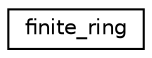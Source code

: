 digraph "Graphical Class Hierarchy"
{
  edge [fontname="Helvetica",fontsize="10",labelfontname="Helvetica",labelfontsize="10"];
  node [fontname="Helvetica",fontsize="10",shape=record];
  rankdir="LR";
  Node0 [label="finite_ring",height=0.2,width=0.4,color="black", fillcolor="white", style="filled",URL="$d9/d43/classfinite__ring.html"];
}

